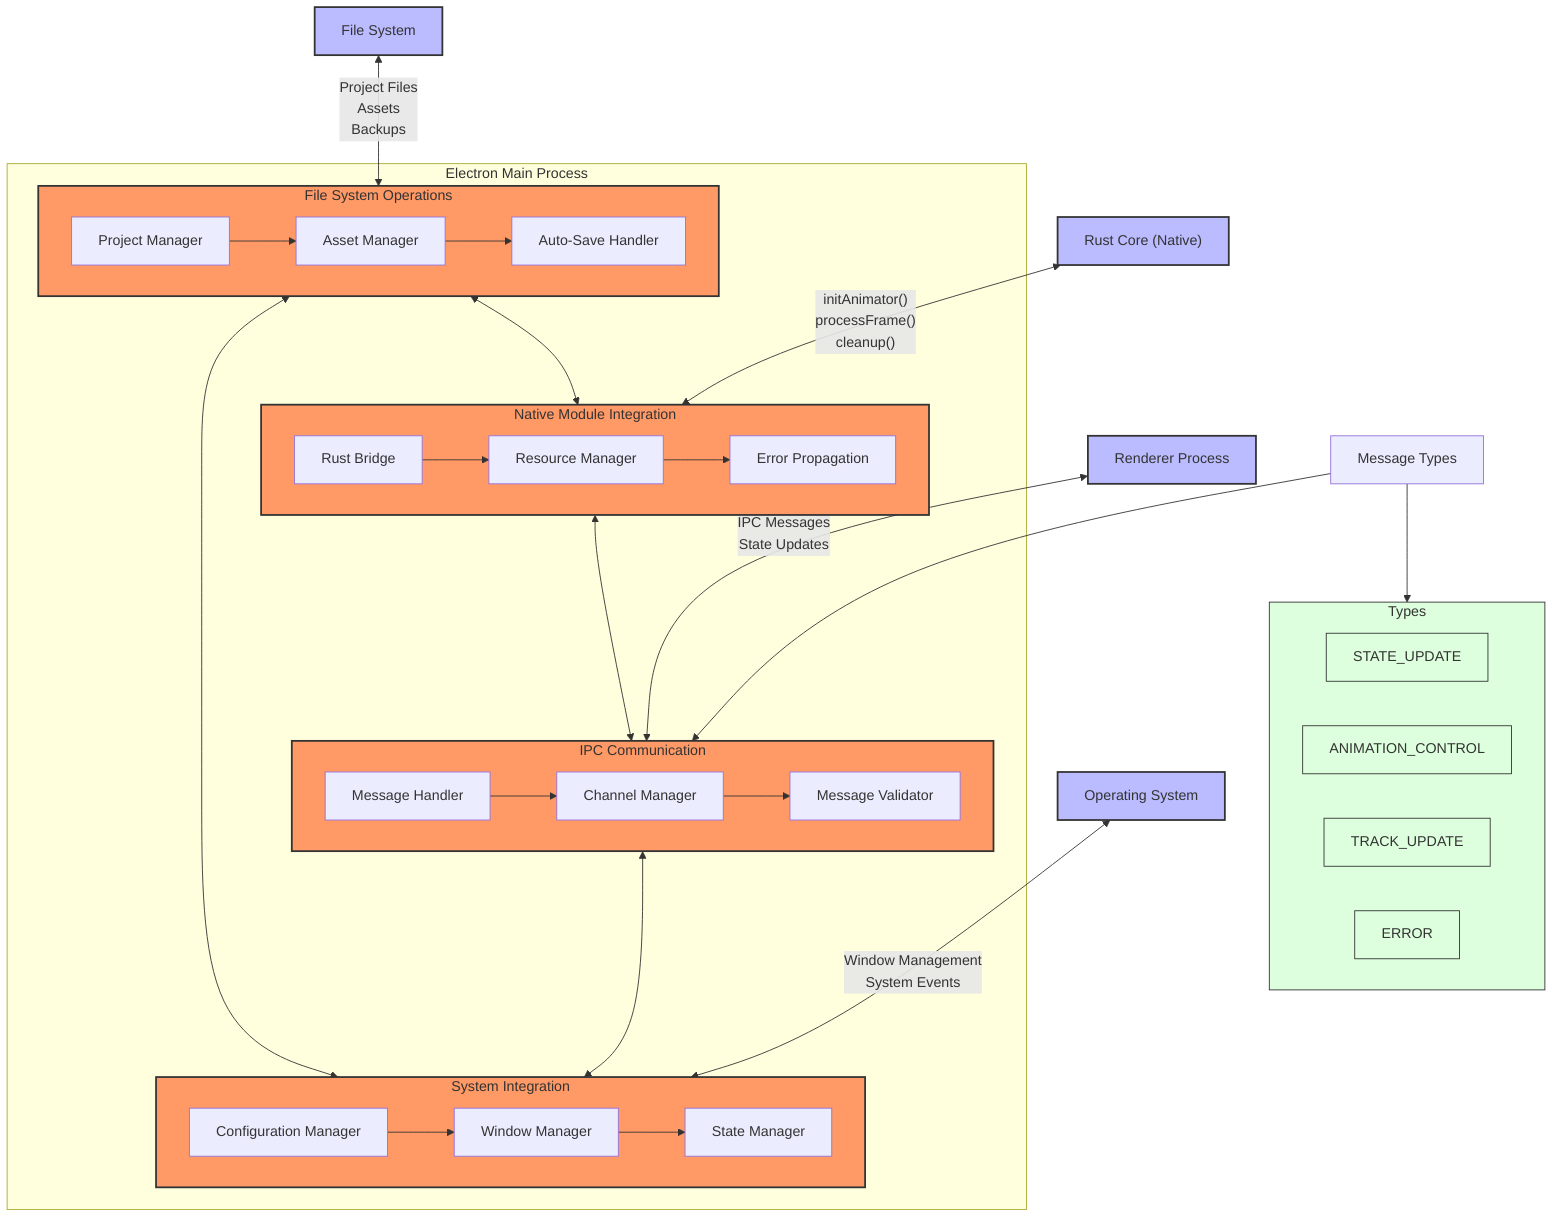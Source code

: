 graph TB
    %% Electron Main Process Architecture
    subgraph ElectronMain["Electron Main Process"]
        subgraph NativeIntegration["Native Module Integration"]
            RustBridge["Rust Bridge"]
            ResourceMgr["Resource Manager"]
            ErrorProp["Error Propagation"]
            
            RustBridge --> ResourceMgr
            ResourceMgr --> ErrorProp
        end

        subgraph IPCLayer["IPC Communication"]
            MessageHandler["Message Handler"]
            ChannelMgr["Channel Manager"]
            Validator["Message Validator"]
            
            MessageHandler --> ChannelMgr
            ChannelMgr --> Validator
        end

        subgraph SystemIntegration["System Integration"]
            ConfigMgr["Configuration Manager"]
            WindowMgr["Window Manager"]
            StateManager["State Manager"]
            
            ConfigMgr --> WindowMgr
            WindowMgr --> StateManager
        end

        subgraph FileSystem["File System Operations"]
            ProjectMgr["Project Manager"]
            AssetMgr["Asset Manager"]
            AutoSave["Auto-Save Handler"]
            
            ProjectMgr --> AssetMgr
            AssetMgr --> AutoSave
        end

        %% Inter-module Communication
        NativeIntegration <--> IPCLayer
        IPCLayer <--> SystemIntegration
        SystemIntegration <--> FileSystem
        FileSystem <--> NativeIntegration
    end

    %% External Connections
    RustCore["Rust Core (Native)"] <--> |"initAnimator()\nprocessFrame()\ncleanup()"| NativeIntegration
    Renderer["Renderer Process"] <--> |"IPC Messages\nState Updates"| IPCLayer
    OS["Operating System"] <--> |"Window Management\nSystem Events"| SystemIntegration
    Storage["File System"] <--> |"Project Files\nAssets\nBackups"| FileSystem

    %% Message Types
    MessageTypes["Message Types"] --> IPCLayer
    subgraph Types
        StateUpdate["STATE_UPDATE"]
        AnimControl["ANIMATION_CONTROL"]
        TrackUpdate["TRACK_UPDATE"]
        Error["ERROR"]
    end
    MessageTypes --> Types

    %% Styling
    classDef module fill:#f96,stroke:#333,stroke-width:2px
    classDef external fill:#bbf,stroke:#333,stroke-width:2px
    classDef types fill:#dfd,stroke:#333,stroke-width:1px
    
    class NativeIntegration,IPCLayer,SystemIntegration,FileSystem module
    class RustCore,Renderer,OS,Storage external
    class Types,StateUpdate,AnimControl,TrackUpdate,Error types